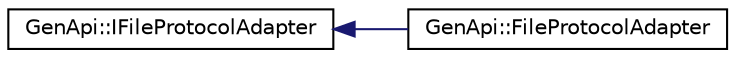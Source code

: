 digraph "Graphical Class Hierarchy"
{
  edge [fontname="Helvetica",fontsize="10",labelfontname="Helvetica",labelfontsize="10"];
  node [fontname="Helvetica",fontsize="10",shape=record];
  rankdir="LR";
  Node1 [label="GenApi::IFileProtocolAdapter",height=0.2,width=0.4,color="black", fillcolor="white", style="filled",URL="$struct_gen_api_1_1_i_file_protocol_adapter.html",tooltip="Adapter between the std::iostreambuf and the SFNC Features representing the device filesystem..."];
  Node1 -> Node2 [dir="back",color="midnightblue",fontsize="10",style="solid",fontname="Helvetica"];
  Node2 [label="GenApi::FileProtocolAdapter",height=0.2,width=0.4,color="black", fillcolor="white", style="filled",URL="$class_gen_api_1_1_file_protocol_adapter.html",tooltip="Adapter between the std::iostreambuf and the SFNC Features representing the device filesystem..."];
}
